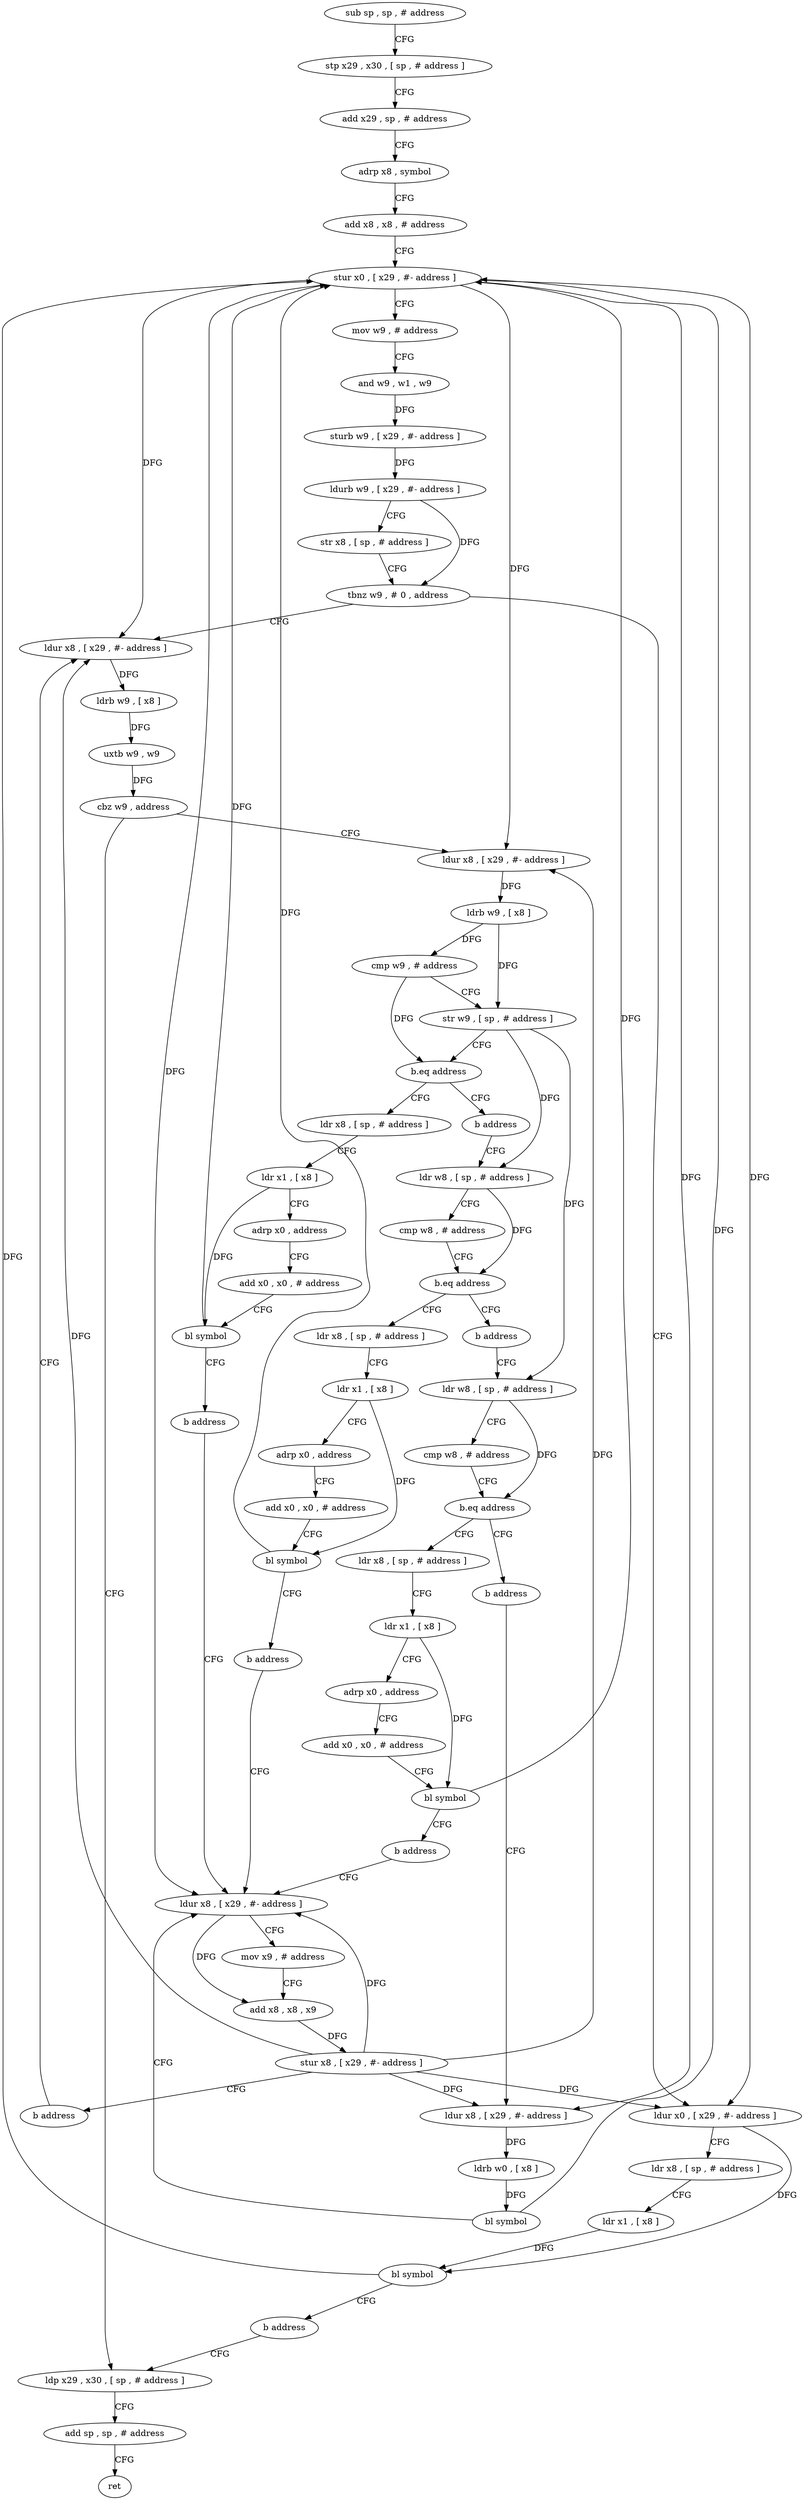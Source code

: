 digraph "func" {
"4210184" [label = "sub sp , sp , # address" ]
"4210188" [label = "stp x29 , x30 , [ sp , # address ]" ]
"4210192" [label = "add x29 , sp , # address" ]
"4210196" [label = "adrp x8 , symbol" ]
"4210200" [label = "add x8 , x8 , # address" ]
"4210204" [label = "stur x0 , [ x29 , #- address ]" ]
"4210208" [label = "mov w9 , # address" ]
"4210212" [label = "and w9 , w1 , w9" ]
"4210216" [label = "sturb w9 , [ x29 , #- address ]" ]
"4210220" [label = "ldurb w9 , [ x29 , #- address ]" ]
"4210224" [label = "str x8 , [ sp , # address ]" ]
"4210228" [label = "tbnz w9 , # 0 , address" ]
"4210252" [label = "ldur x8 , [ x29 , #- address ]" ]
"4210232" [label = "ldur x0 , [ x29 , #- address ]" ]
"4210256" [label = "ldrb w9 , [ x8 ]" ]
"4210260" [label = "uxtb w9 , w9" ]
"4210264" [label = "cbz w9 , address" ]
"4210428" [label = "ldp x29 , x30 , [ sp , # address ]" ]
"4210268" [label = "ldur x8 , [ x29 , #- address ]" ]
"4210236" [label = "ldr x8 , [ sp , # address ]" ]
"4210240" [label = "ldr x1 , [ x8 ]" ]
"4210244" [label = "bl symbol" ]
"4210248" [label = "b address" ]
"4210432" [label = "add sp , sp , # address" ]
"4210436" [label = "ret" ]
"4210272" [label = "ldrb w9 , [ x8 ]" ]
"4210276" [label = "cmp w9 , # address" ]
"4210280" [label = "str w9 , [ sp , # address ]" ]
"4210284" [label = "b.eq address" ]
"4210324" [label = "ldr x8 , [ sp , # address ]" ]
"4210288" [label = "b address" ]
"4210328" [label = "ldr x1 , [ x8 ]" ]
"4210332" [label = "adrp x0 , address" ]
"4210336" [label = "add x0 , x0 , # address" ]
"4210340" [label = "bl symbol" ]
"4210344" [label = "b address" ]
"4210408" [label = "ldur x8 , [ x29 , #- address ]" ]
"4210292" [label = "ldr w8 , [ sp , # address ]" ]
"4210412" [label = "mov x9 , # address" ]
"4210416" [label = "add x8 , x8 , x9" ]
"4210420" [label = "stur x8 , [ x29 , #- address ]" ]
"4210424" [label = "b address" ]
"4210296" [label = "cmp w8 , # address" ]
"4210300" [label = "b.eq address" ]
"4210348" [label = "ldr x8 , [ sp , # address ]" ]
"4210304" [label = "b address" ]
"4210352" [label = "ldr x1 , [ x8 ]" ]
"4210356" [label = "adrp x0 , address" ]
"4210360" [label = "add x0 , x0 , # address" ]
"4210364" [label = "bl symbol" ]
"4210368" [label = "b address" ]
"4210308" [label = "ldr w8 , [ sp , # address ]" ]
"4210312" [label = "cmp w8 , # address" ]
"4210316" [label = "b.eq address" ]
"4210372" [label = "ldr x8 , [ sp , # address ]" ]
"4210320" [label = "b address" ]
"4210376" [label = "ldr x1 , [ x8 ]" ]
"4210380" [label = "adrp x0 , address" ]
"4210384" [label = "add x0 , x0 , # address" ]
"4210388" [label = "bl symbol" ]
"4210392" [label = "b address" ]
"4210396" [label = "ldur x8 , [ x29 , #- address ]" ]
"4210400" [label = "ldrb w0 , [ x8 ]" ]
"4210404" [label = "bl symbol" ]
"4210184" -> "4210188" [ label = "CFG" ]
"4210188" -> "4210192" [ label = "CFG" ]
"4210192" -> "4210196" [ label = "CFG" ]
"4210196" -> "4210200" [ label = "CFG" ]
"4210200" -> "4210204" [ label = "CFG" ]
"4210204" -> "4210208" [ label = "CFG" ]
"4210204" -> "4210252" [ label = "DFG" ]
"4210204" -> "4210232" [ label = "DFG" ]
"4210204" -> "4210268" [ label = "DFG" ]
"4210204" -> "4210408" [ label = "DFG" ]
"4210204" -> "4210396" [ label = "DFG" ]
"4210208" -> "4210212" [ label = "CFG" ]
"4210212" -> "4210216" [ label = "DFG" ]
"4210216" -> "4210220" [ label = "DFG" ]
"4210220" -> "4210224" [ label = "CFG" ]
"4210220" -> "4210228" [ label = "DFG" ]
"4210224" -> "4210228" [ label = "CFG" ]
"4210228" -> "4210252" [ label = "CFG" ]
"4210228" -> "4210232" [ label = "CFG" ]
"4210252" -> "4210256" [ label = "DFG" ]
"4210232" -> "4210236" [ label = "CFG" ]
"4210232" -> "4210244" [ label = "DFG" ]
"4210256" -> "4210260" [ label = "DFG" ]
"4210260" -> "4210264" [ label = "DFG" ]
"4210264" -> "4210428" [ label = "CFG" ]
"4210264" -> "4210268" [ label = "CFG" ]
"4210428" -> "4210432" [ label = "CFG" ]
"4210268" -> "4210272" [ label = "DFG" ]
"4210236" -> "4210240" [ label = "CFG" ]
"4210240" -> "4210244" [ label = "DFG" ]
"4210244" -> "4210248" [ label = "CFG" ]
"4210244" -> "4210204" [ label = "DFG" ]
"4210248" -> "4210428" [ label = "CFG" ]
"4210432" -> "4210436" [ label = "CFG" ]
"4210272" -> "4210276" [ label = "DFG" ]
"4210272" -> "4210280" [ label = "DFG" ]
"4210276" -> "4210280" [ label = "CFG" ]
"4210276" -> "4210284" [ label = "DFG" ]
"4210280" -> "4210284" [ label = "CFG" ]
"4210280" -> "4210292" [ label = "DFG" ]
"4210280" -> "4210308" [ label = "DFG" ]
"4210284" -> "4210324" [ label = "CFG" ]
"4210284" -> "4210288" [ label = "CFG" ]
"4210324" -> "4210328" [ label = "CFG" ]
"4210288" -> "4210292" [ label = "CFG" ]
"4210328" -> "4210332" [ label = "CFG" ]
"4210328" -> "4210340" [ label = "DFG" ]
"4210332" -> "4210336" [ label = "CFG" ]
"4210336" -> "4210340" [ label = "CFG" ]
"4210340" -> "4210344" [ label = "CFG" ]
"4210340" -> "4210204" [ label = "DFG" ]
"4210344" -> "4210408" [ label = "CFG" ]
"4210408" -> "4210412" [ label = "CFG" ]
"4210408" -> "4210416" [ label = "DFG" ]
"4210292" -> "4210296" [ label = "CFG" ]
"4210292" -> "4210300" [ label = "DFG" ]
"4210412" -> "4210416" [ label = "CFG" ]
"4210416" -> "4210420" [ label = "DFG" ]
"4210420" -> "4210424" [ label = "CFG" ]
"4210420" -> "4210252" [ label = "DFG" ]
"4210420" -> "4210232" [ label = "DFG" ]
"4210420" -> "4210268" [ label = "DFG" ]
"4210420" -> "4210408" [ label = "DFG" ]
"4210420" -> "4210396" [ label = "DFG" ]
"4210424" -> "4210252" [ label = "CFG" ]
"4210296" -> "4210300" [ label = "CFG" ]
"4210300" -> "4210348" [ label = "CFG" ]
"4210300" -> "4210304" [ label = "CFG" ]
"4210348" -> "4210352" [ label = "CFG" ]
"4210304" -> "4210308" [ label = "CFG" ]
"4210352" -> "4210356" [ label = "CFG" ]
"4210352" -> "4210364" [ label = "DFG" ]
"4210356" -> "4210360" [ label = "CFG" ]
"4210360" -> "4210364" [ label = "CFG" ]
"4210364" -> "4210368" [ label = "CFG" ]
"4210364" -> "4210204" [ label = "DFG" ]
"4210368" -> "4210408" [ label = "CFG" ]
"4210308" -> "4210312" [ label = "CFG" ]
"4210308" -> "4210316" [ label = "DFG" ]
"4210312" -> "4210316" [ label = "CFG" ]
"4210316" -> "4210372" [ label = "CFG" ]
"4210316" -> "4210320" [ label = "CFG" ]
"4210372" -> "4210376" [ label = "CFG" ]
"4210320" -> "4210396" [ label = "CFG" ]
"4210376" -> "4210380" [ label = "CFG" ]
"4210376" -> "4210388" [ label = "DFG" ]
"4210380" -> "4210384" [ label = "CFG" ]
"4210384" -> "4210388" [ label = "CFG" ]
"4210388" -> "4210392" [ label = "CFG" ]
"4210388" -> "4210204" [ label = "DFG" ]
"4210392" -> "4210408" [ label = "CFG" ]
"4210396" -> "4210400" [ label = "DFG" ]
"4210400" -> "4210404" [ label = "DFG" ]
"4210404" -> "4210408" [ label = "CFG" ]
"4210404" -> "4210204" [ label = "DFG" ]
}
